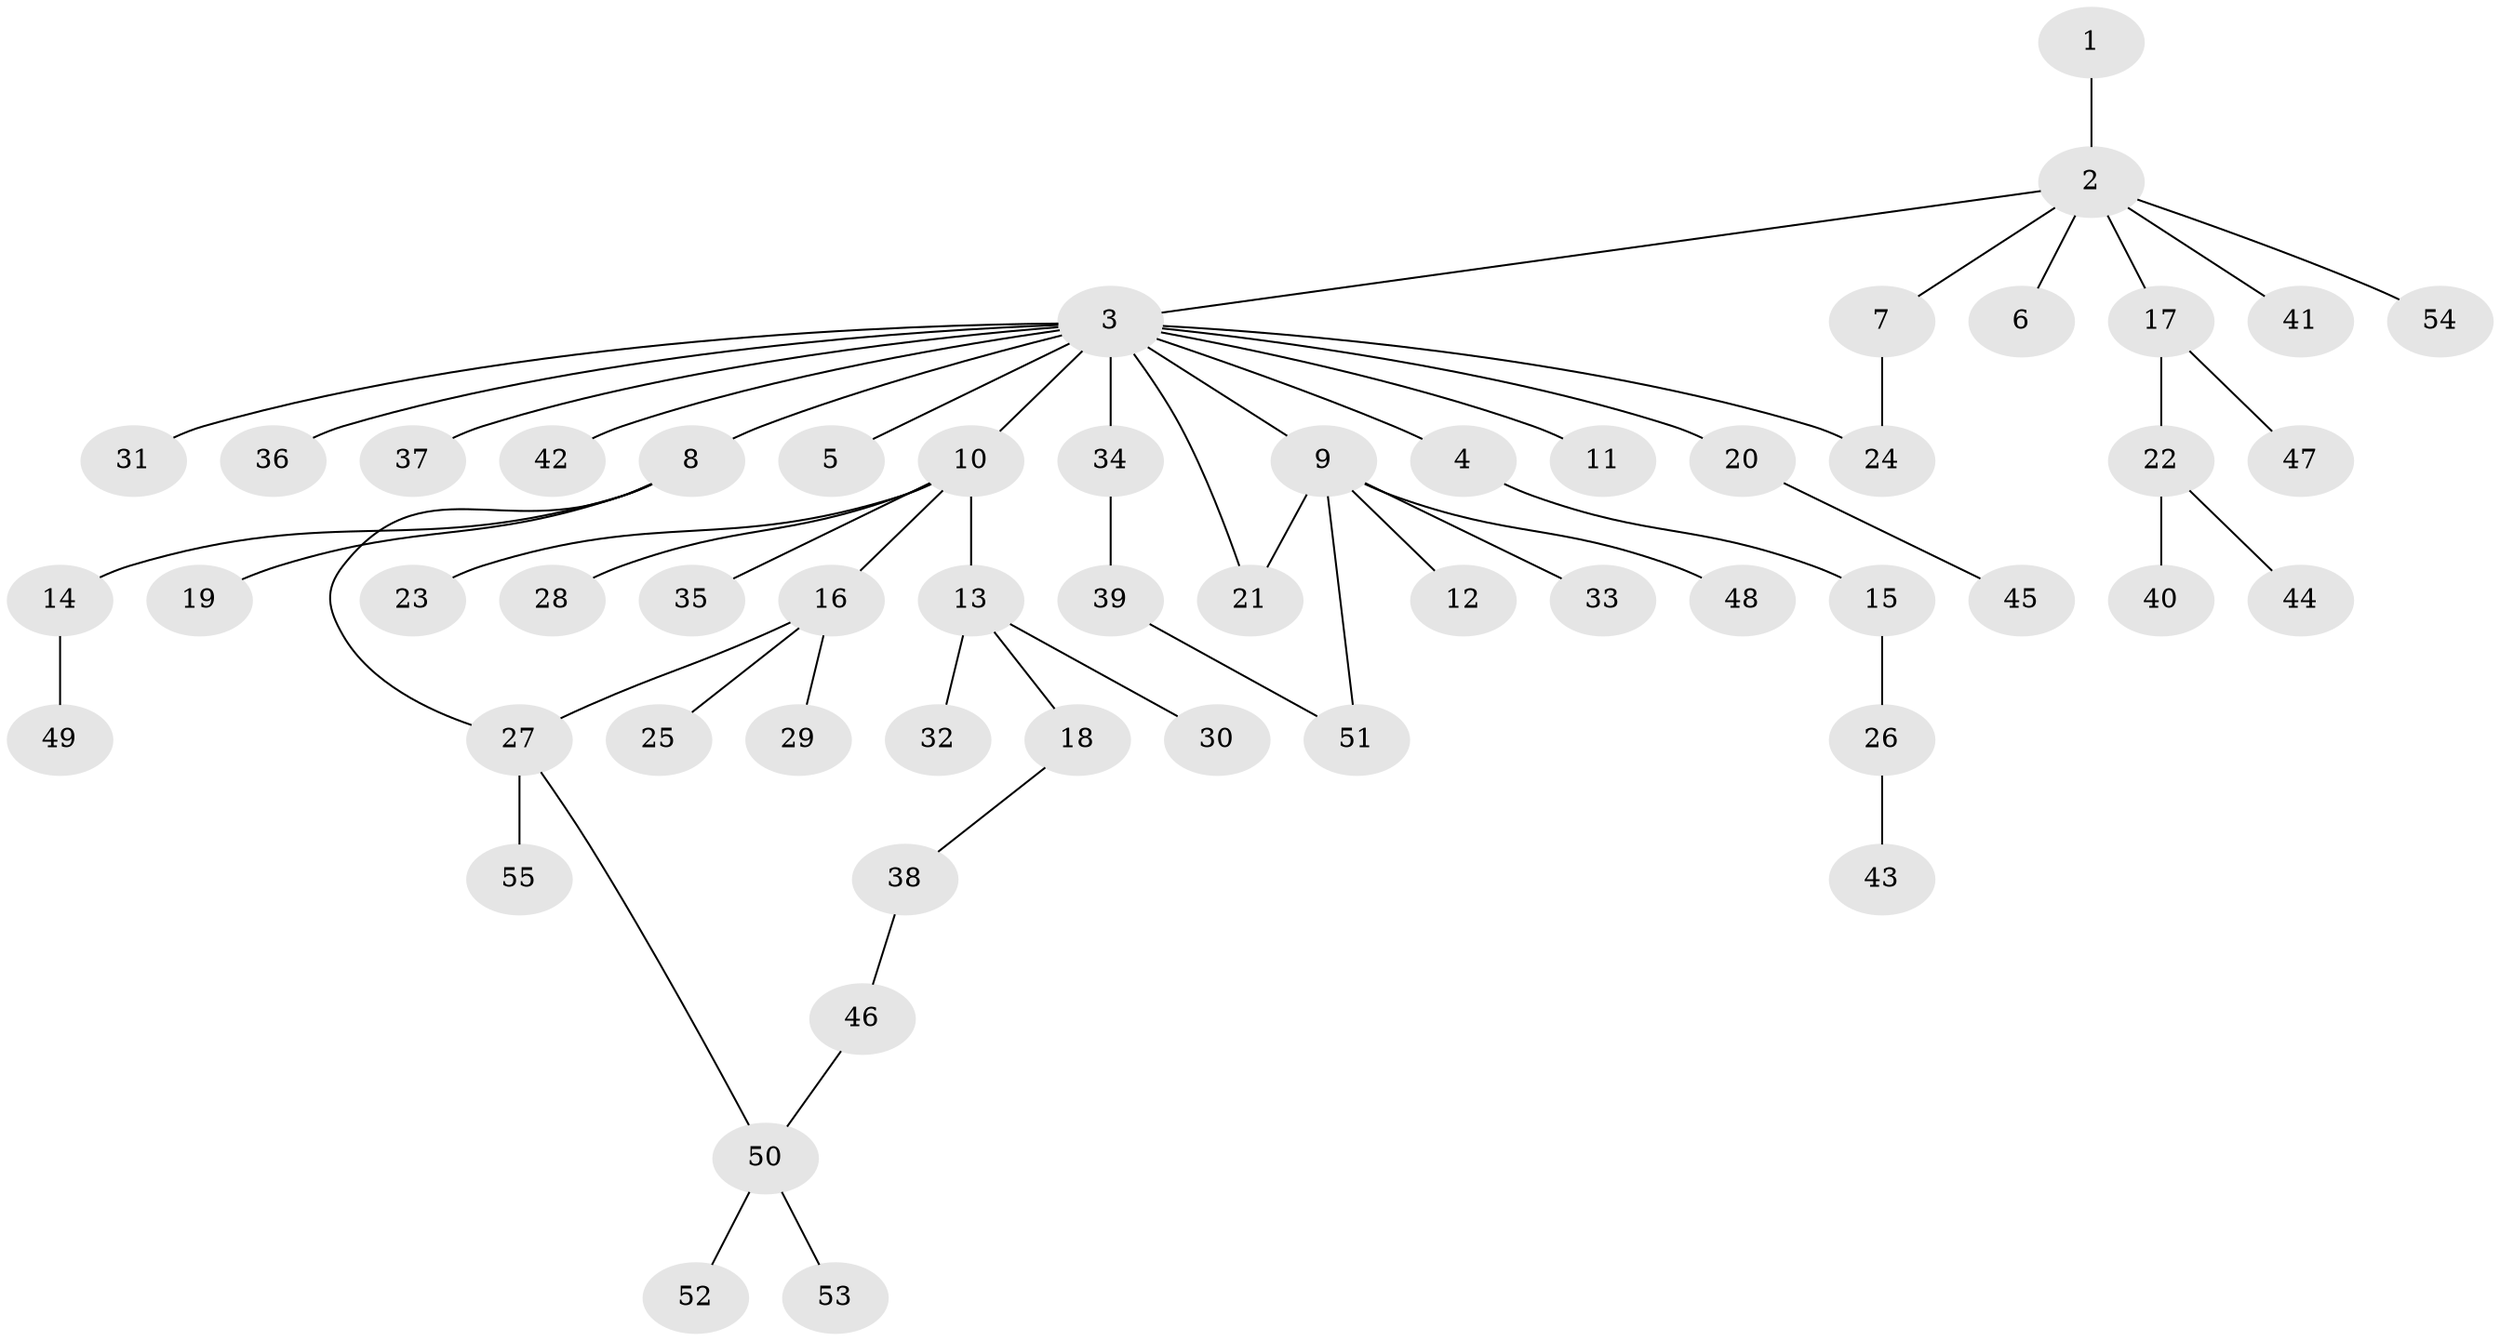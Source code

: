 // coarse degree distribution, {12: 0.02631578947368421, 1: 0.6842105263157895, 5: 0.05263157894736842, 2: 0.15789473684210525, 11: 0.02631578947368421, 3: 0.02631578947368421, 4: 0.02631578947368421}
// Generated by graph-tools (version 1.1) at 2025/50/03/04/25 21:50:20]
// undirected, 55 vertices, 59 edges
graph export_dot {
graph [start="1"]
  node [color=gray90,style=filled];
  1;
  2;
  3;
  4;
  5;
  6;
  7;
  8;
  9;
  10;
  11;
  12;
  13;
  14;
  15;
  16;
  17;
  18;
  19;
  20;
  21;
  22;
  23;
  24;
  25;
  26;
  27;
  28;
  29;
  30;
  31;
  32;
  33;
  34;
  35;
  36;
  37;
  38;
  39;
  40;
  41;
  42;
  43;
  44;
  45;
  46;
  47;
  48;
  49;
  50;
  51;
  52;
  53;
  54;
  55;
  1 -- 2;
  2 -- 3;
  2 -- 6;
  2 -- 7;
  2 -- 17;
  2 -- 41;
  2 -- 54;
  3 -- 4;
  3 -- 5;
  3 -- 8;
  3 -- 9;
  3 -- 10;
  3 -- 11;
  3 -- 20;
  3 -- 21;
  3 -- 24;
  3 -- 31;
  3 -- 34;
  3 -- 36;
  3 -- 37;
  3 -- 42;
  4 -- 15;
  7 -- 24;
  8 -- 14;
  8 -- 19;
  8 -- 27;
  9 -- 12;
  9 -- 21;
  9 -- 33;
  9 -- 48;
  9 -- 51;
  10 -- 13;
  10 -- 16;
  10 -- 23;
  10 -- 28;
  10 -- 35;
  13 -- 18;
  13 -- 30;
  13 -- 32;
  14 -- 49;
  15 -- 26;
  16 -- 25;
  16 -- 27;
  16 -- 29;
  17 -- 22;
  17 -- 47;
  18 -- 38;
  20 -- 45;
  22 -- 40;
  22 -- 44;
  26 -- 43;
  27 -- 50;
  27 -- 55;
  34 -- 39;
  38 -- 46;
  39 -- 51;
  46 -- 50;
  50 -- 52;
  50 -- 53;
}

